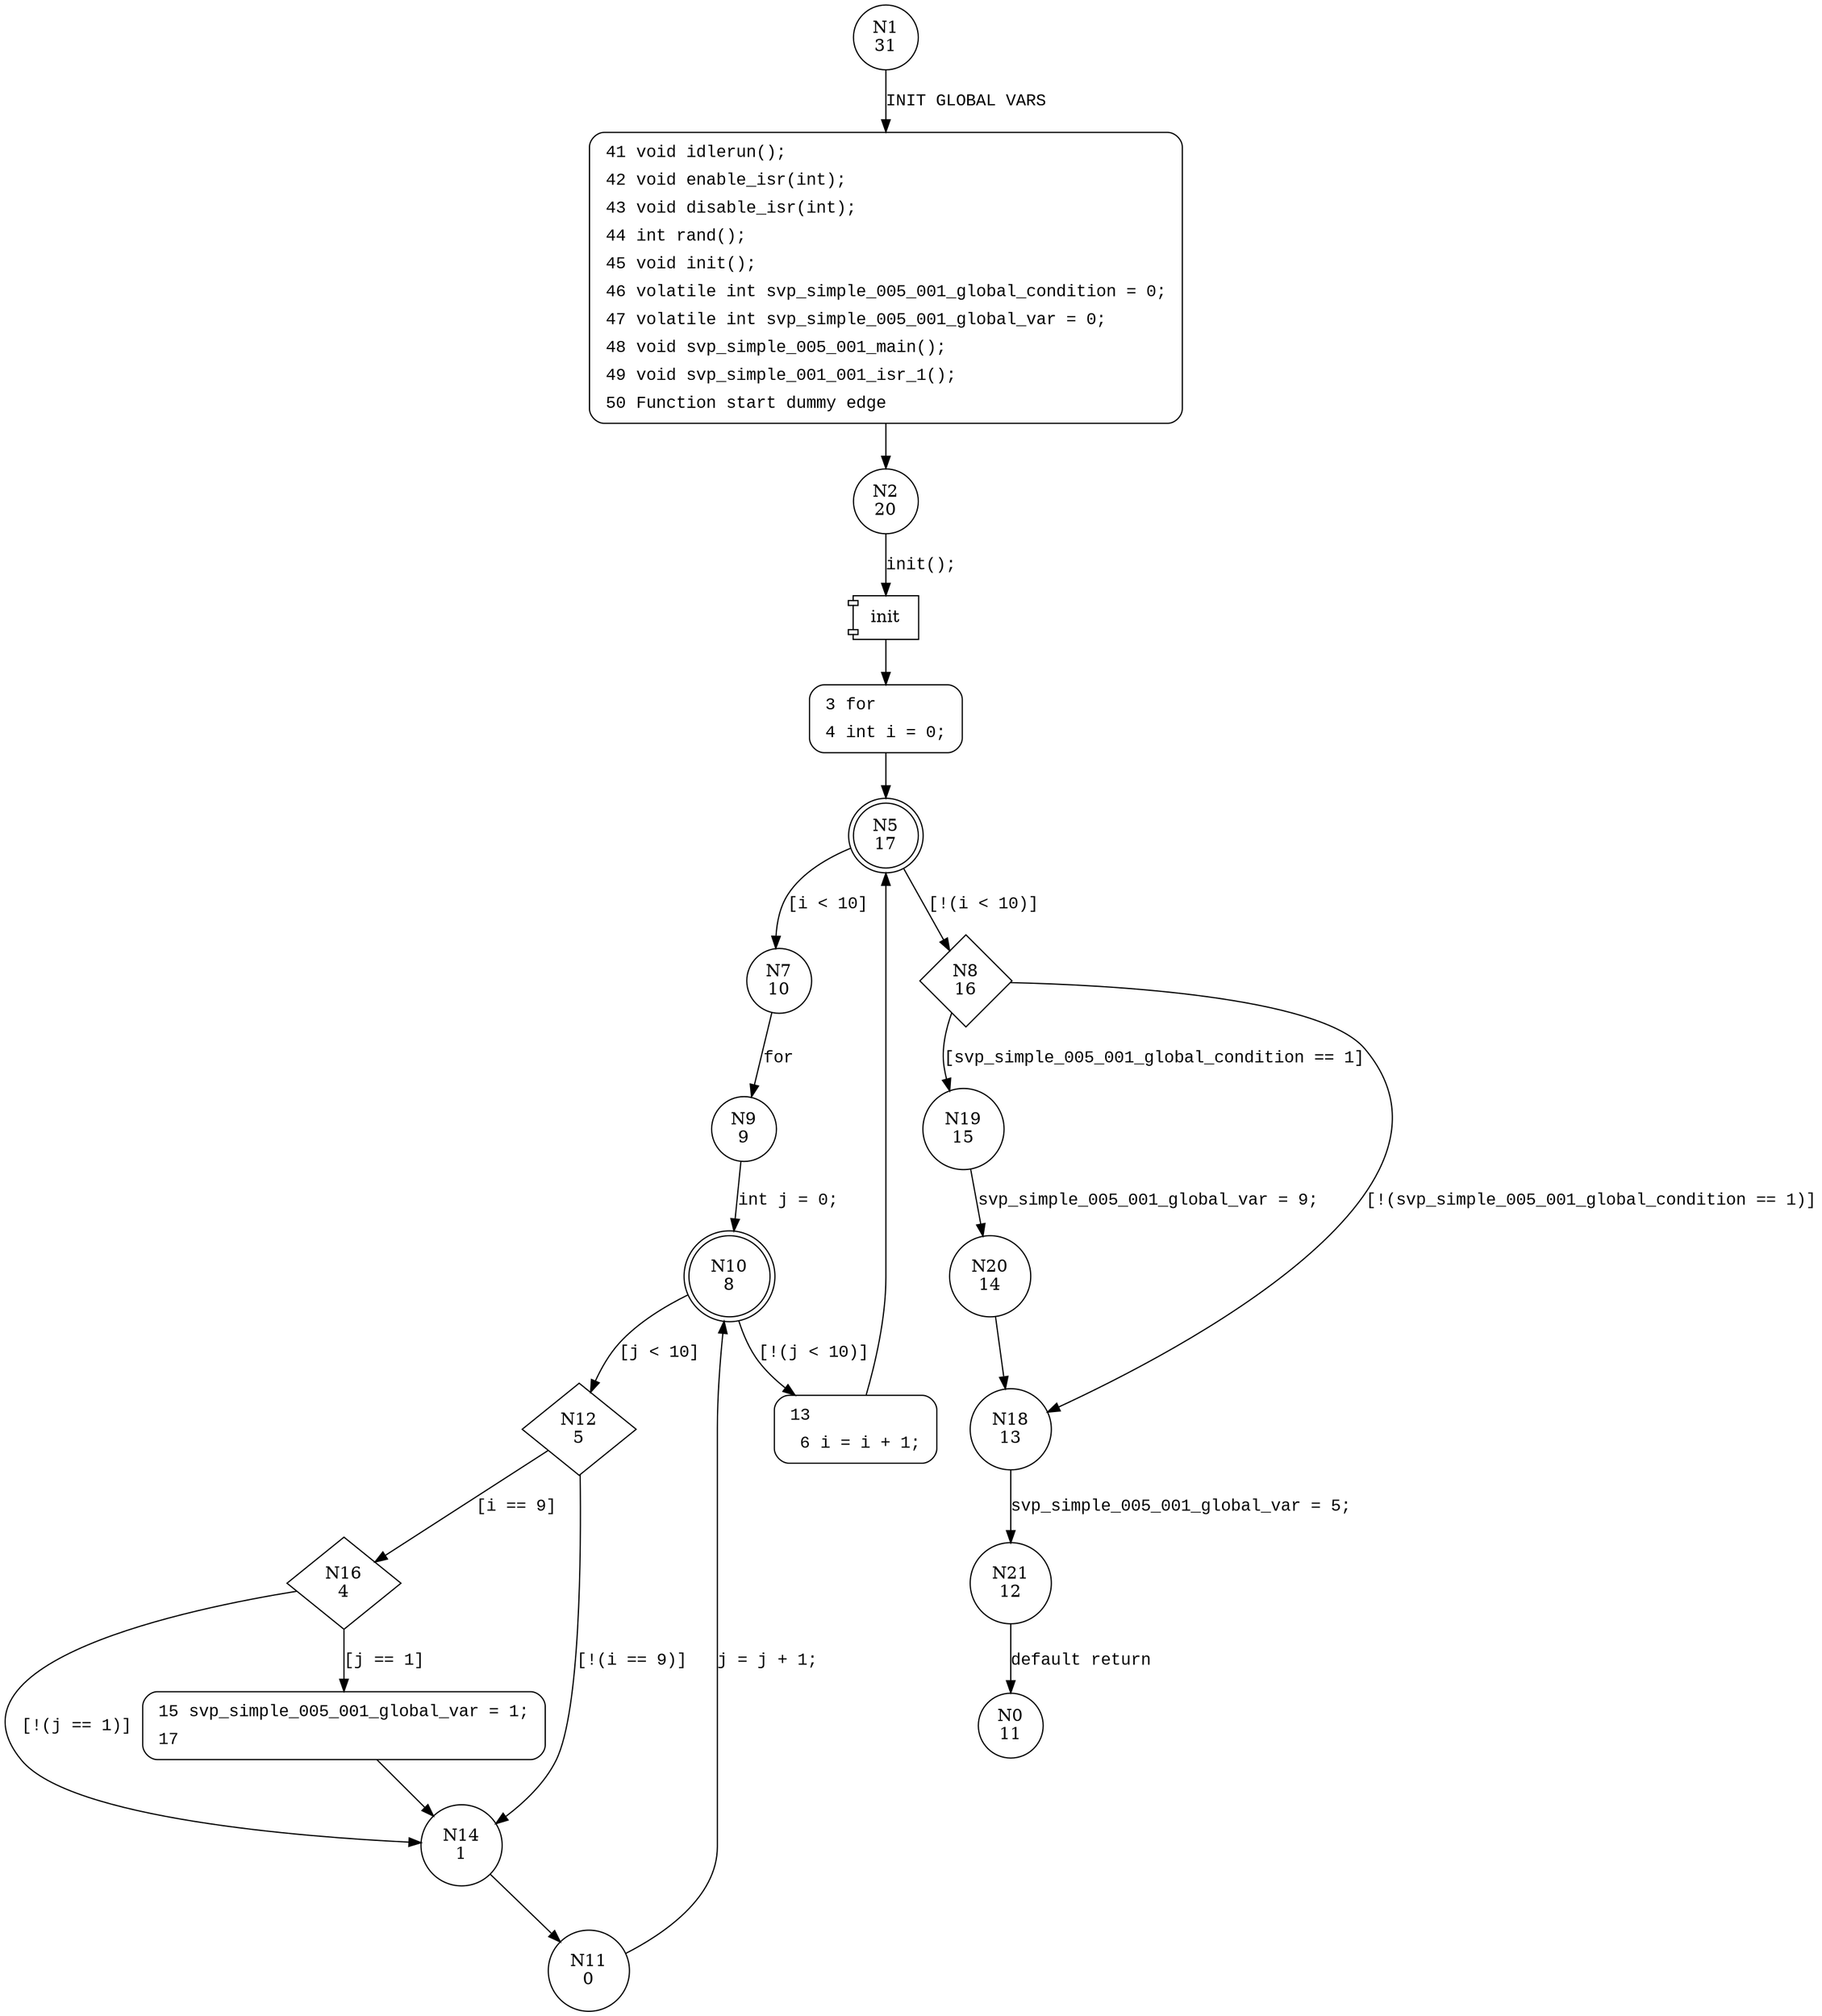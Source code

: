 digraph svp_simple_005_001_main {
1 [shape="circle" label="N1\n31"]
41 [shape="circle" label="N41\n30"]
2 [shape="circle" label="N2\n20"]
3 [shape="circle" label="N3\n19"]
5 [shape="doublecircle" label="N5\n17"]
7 [shape="circle" label="N7\n10"]
8 [shape="diamond" label="N8\n16"]
19 [shape="circle" label="N19\n15"]
18 [shape="circle" label="N18\n13"]
21 [shape="circle" label="N21\n12"]
20 [shape="circle" label="N20\n14"]
9 [shape="circle" label="N9\n9"]
10 [shape="doublecircle" label="N10\n8"]
12 [shape="diamond" label="N12\n5"]
13 [shape="circle" label="N13\n7"]
16 [shape="diamond" label="N16\n4"]
14 [shape="circle" label="N14\n1"]
11 [shape="circle" label="N11\n0"]
15 [shape="circle" label="N15\n3"]
0 [shape="circle" label="N0\n11"]
41 [style="filled,bold" penwidth="1" fillcolor="white" fontname="Courier New" shape="Mrecord" label=<<table border="0" cellborder="0" cellpadding="3" bgcolor="white"><tr><td align="right">41</td><td align="left">void idlerun();</td></tr><tr><td align="right">42</td><td align="left">void enable_isr(int);</td></tr><tr><td align="right">43</td><td align="left">void disable_isr(int);</td></tr><tr><td align="right">44</td><td align="left">int rand();</td></tr><tr><td align="right">45</td><td align="left">void init();</td></tr><tr><td align="right">46</td><td align="left">volatile int svp_simple_005_001_global_condition = 0;</td></tr><tr><td align="right">47</td><td align="left">volatile int svp_simple_005_001_global_var = 0;</td></tr><tr><td align="right">48</td><td align="left">void svp_simple_005_001_main();</td></tr><tr><td align="right">49</td><td align="left">void svp_simple_001_001_isr_1();</td></tr><tr><td align="right">50</td><td align="left">Function start dummy edge</td></tr></table>>]
41 -> 2[label=""]
3 [style="filled,bold" penwidth="1" fillcolor="white" fontname="Courier New" shape="Mrecord" label=<<table border="0" cellborder="0" cellpadding="3" bgcolor="white"><tr><td align="right">3</td><td align="left">for</td></tr><tr><td align="right">4</td><td align="left">int i = 0;</td></tr></table>>]
3 -> 5[label=""]
13 [style="filled,bold" penwidth="1" fillcolor="white" fontname="Courier New" shape="Mrecord" label=<<table border="0" cellborder="0" cellpadding="3" bgcolor="white"><tr><td align="right">13</td><td align="left"></td></tr><tr><td align="right">6</td><td align="left">i = i + 1;</td></tr></table>>]
13 -> 5[label=""]
15 [style="filled,bold" penwidth="1" fillcolor="white" fontname="Courier New" shape="Mrecord" label=<<table border="0" cellborder="0" cellpadding="3" bgcolor="white"><tr><td align="right">15</td><td align="left">svp_simple_005_001_global_var = 1;</td></tr><tr><td align="right">17</td><td align="left"></td></tr></table>>]
15 -> 14[label=""]
1 -> 41 [label="INIT GLOBAL VARS" fontname="Courier New"]
100002 [shape="component" label="init"]
2 -> 100002 [label="init();" fontname="Courier New"]
100002 -> 3 [label="" fontname="Courier New"]
5 -> 7 [label="[i < 10]" fontname="Courier New"]
5 -> 8 [label="[!(i < 10)]" fontname="Courier New"]
8 -> 19 [label="[svp_simple_005_001_global_condition == 1]" fontname="Courier New"]
8 -> 18 [label="[!(svp_simple_005_001_global_condition == 1)]" fontname="Courier New"]
18 -> 21 [label="svp_simple_005_001_global_var = 5;" fontname="Courier New"]
19 -> 20 [label="svp_simple_005_001_global_var = 9;" fontname="Courier New"]
7 -> 9 [label="for" fontname="Courier New"]
10 -> 12 [label="[j < 10]" fontname="Courier New"]
10 -> 13 [label="[!(j < 10)]" fontname="Courier New"]
12 -> 16 [label="[i == 9]" fontname="Courier New"]
12 -> 14 [label="[!(i == 9)]" fontname="Courier New"]
14 -> 11 [label="" fontname="Courier New"]
16 -> 15 [label="[j == 1]" fontname="Courier New"]
16 -> 14 [label="[!(j == 1)]" fontname="Courier New"]
21 -> 0 [label="default return" fontname="Courier New"]
20 -> 18 [label="" fontname="Courier New"]
9 -> 10 [label="int j = 0;" fontname="Courier New"]
11 -> 10 [label="j = j + 1;" fontname="Courier New"]
}